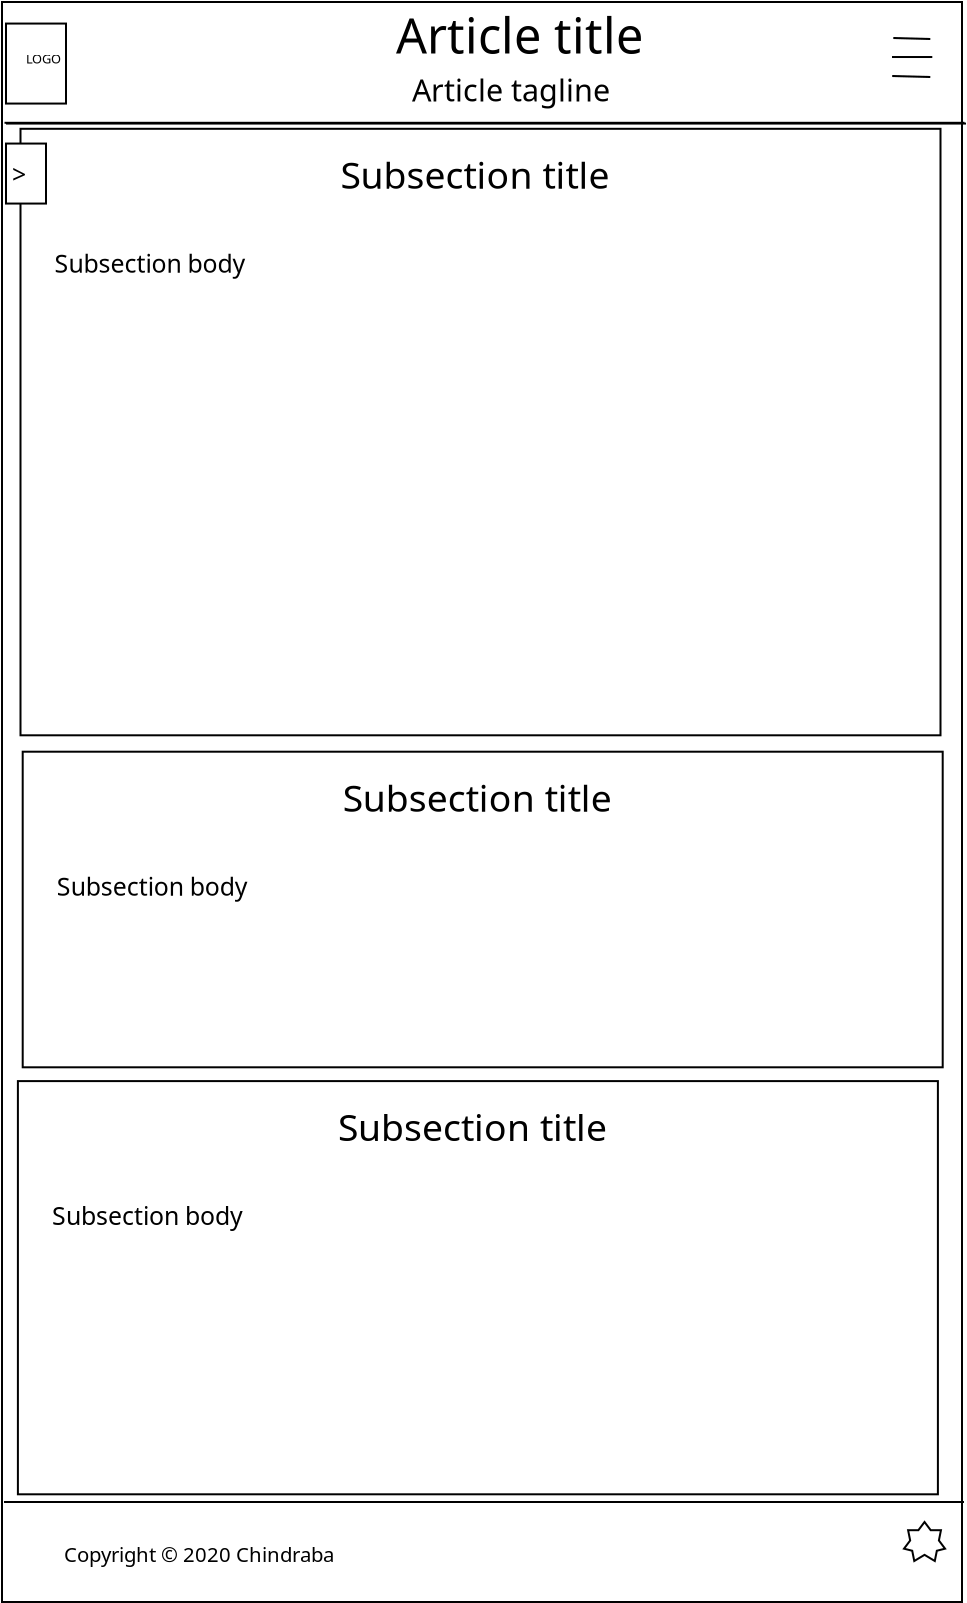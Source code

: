 <?xml version="1.0" encoding="UTF-8"?>
<dia:diagram xmlns:dia="http://www.lysator.liu.se/~alla/dia/">
  <dia:layer name="Background" visible="true" active="true">
    <dia:object type="Standard - Box" version="0" id="O0">
      <dia:attribute name="obj_pos">
        <dia:point val="-0.125,-0.04"/>
      </dia:attribute>
      <dia:attribute name="obj_bb">
        <dia:rectangle val="-0.175,-0.09;47.925,80.01"/>
      </dia:attribute>
      <dia:attribute name="elem_corner">
        <dia:point val="-0.125,-0.04"/>
      </dia:attribute>
      <dia:attribute name="elem_width">
        <dia:real val="48"/>
      </dia:attribute>
      <dia:attribute name="elem_height">
        <dia:real val="80"/>
      </dia:attribute>
      <dia:attribute name="show_background">
        <dia:boolean val="true"/>
      </dia:attribute>
    </dia:object>
    <dia:object type="Standard - Line" version="0" id="O1">
      <dia:attribute name="obj_pos">
        <dia:point val="0,6"/>
      </dia:attribute>
      <dia:attribute name="obj_bb">
        <dia:rectangle val="-0.05,5.95;48.05,6.05"/>
      </dia:attribute>
      <dia:attribute name="conn_endpoints">
        <dia:point val="0,6"/>
        <dia:point val="48,6"/>
      </dia:attribute>
      <dia:attribute name="numcp">
        <dia:int val="1"/>
      </dia:attribute>
    </dia:object>
    <dia:object type="Standard - Line" version="0" id="O2">
      <dia:attribute name="obj_pos">
        <dia:point val="0.8,11.3"/>
      </dia:attribute>
      <dia:attribute name="obj_bb">
        <dia:rectangle val="0.75,11.25;46.85,11.35"/>
      </dia:attribute>
      <dia:attribute name="conn_endpoints">
        <dia:point val="0.8,11.3"/>
        <dia:point val="46.8,11.3"/>
      </dia:attribute>
      <dia:attribute name="numcp">
        <dia:int val="1"/>
      </dia:attribute>
    </dia:object>
    <dia:group>
      <dia:object type="Standard - Line" version="0" id="O3">
        <dia:attribute name="obj_pos">
          <dia:point val="-0.025,74.96"/>
        </dia:attribute>
        <dia:attribute name="obj_bb">
          <dia:rectangle val="-0.075,74.91;48.025,75.01"/>
        </dia:attribute>
        <dia:attribute name="conn_endpoints">
          <dia:point val="-0.025,74.96"/>
          <dia:point val="47.975,74.96"/>
        </dia:attribute>
        <dia:attribute name="numcp">
          <dia:int val="1"/>
        </dia:attribute>
      </dia:object>
      <dia:object type="Geometric - Seven Point Star" version="1" id="O4">
        <dia:attribute name="obj_pos">
          <dia:point val="44.975,75.96"/>
        </dia:attribute>
        <dia:attribute name="obj_bb">
          <dia:rectangle val="44.89,75.877;47.113,77.989"/>
        </dia:attribute>
        <dia:attribute name="meta">
          <dia:composite type="dict"/>
        </dia:attribute>
        <dia:attribute name="elem_corner">
          <dia:point val="44.975,75.96"/>
        </dia:attribute>
        <dia:attribute name="elem_width">
          <dia:real val="2.053"/>
        </dia:attribute>
        <dia:attribute name="elem_height">
          <dia:real val="1.95"/>
        </dia:attribute>
        <dia:attribute name="line_width">
          <dia:real val="0.1"/>
        </dia:attribute>
        <dia:attribute name="line_colour">
          <dia:color val="#000000"/>
        </dia:attribute>
        <dia:attribute name="fill_colour">
          <dia:color val="#ffffff"/>
        </dia:attribute>
        <dia:attribute name="show_background">
          <dia:boolean val="true"/>
        </dia:attribute>
        <dia:attribute name="line_style">
          <dia:enum val="0"/>
          <dia:real val="1"/>
        </dia:attribute>
        <dia:attribute name="flip_horizontal">
          <dia:boolean val="false"/>
        </dia:attribute>
        <dia:attribute name="flip_vertical">
          <dia:boolean val="false"/>
        </dia:attribute>
        <dia:attribute name="subscale">
          <dia:real val="0.0"/>
        </dia:attribute>
      </dia:object>
      <dia:object type="Standard - Text" version="1" id="O5">
        <dia:attribute name="obj_pos">
          <dia:point val="2.975,77.96"/>
        </dia:attribute>
        <dia:attribute name="obj_bb">
          <dia:rectangle val="2.975,77.017;15.755,78.208"/>
        </dia:attribute>
        <dia:attribute name="text">
          <dia:composite type="text">
            <dia:attribute name="string">
              <dia:string>#Copyright © 2020 Chindraba#</dia:string>
            </dia:attribute>
            <dia:attribute name="font">
              <dia:font family="sans" style="0" name="Helvetica"/>
            </dia:attribute>
            <dia:attribute name="height">
              <dia:real val="1.27"/>
            </dia:attribute>
            <dia:attribute name="pos">
              <dia:point val="2.975,77.96"/>
            </dia:attribute>
            <dia:attribute name="color">
              <dia:color val="#000000"/>
            </dia:attribute>
            <dia:attribute name="alignment">
              <dia:enum val="0"/>
            </dia:attribute>
          </dia:composite>
        </dia:attribute>
        <dia:attribute name="valign">
          <dia:enum val="3"/>
        </dia:attribute>
      </dia:object>
    </dia:group>
    <dia:group>
      <dia:object type="Standard - Line" version="0" id="O6">
        <dia:attribute name="obj_pos">
          <dia:point val="44.44,1.761"/>
        </dia:attribute>
        <dia:attribute name="obj_bb">
          <dia:rectangle val="44.389,1.71;46.341,1.863"/>
        </dia:attribute>
        <dia:attribute name="conn_endpoints">
          <dia:point val="44.44,1.761"/>
          <dia:point val="46.29,1.811"/>
        </dia:attribute>
        <dia:attribute name="numcp">
          <dia:int val="1"/>
        </dia:attribute>
      </dia:object>
      <dia:object type="Standard - Line" version="0" id="O7">
        <dia:attribute name="obj_pos">
          <dia:point val="44.375,2.711"/>
        </dia:attribute>
        <dia:attribute name="obj_bb">
          <dia:rectangle val="44.325,2.661;46.44,2.761"/>
        </dia:attribute>
        <dia:attribute name="conn_endpoints">
          <dia:point val="44.375,2.711"/>
          <dia:point val="46.39,2.711"/>
        </dia:attribute>
        <dia:attribute name="numcp">
          <dia:int val="1"/>
        </dia:attribute>
      </dia:object>
      <dia:object type="Standard - Line" version="0" id="O8">
        <dia:attribute name="obj_pos">
          <dia:point val="44.385,3.661"/>
        </dia:attribute>
        <dia:attribute name="obj_bb">
          <dia:rectangle val="44.334,3.61;46.341,3.763"/>
        </dia:attribute>
        <dia:attribute name="conn_endpoints">
          <dia:point val="44.385,3.661"/>
          <dia:point val="46.29,3.711"/>
        </dia:attribute>
        <dia:attribute name="numcp">
          <dia:int val="1"/>
        </dia:attribute>
      </dia:object>
    </dia:group>
    <dia:object type="Standard - Line" version="0" id="O9">
      <dia:attribute name="obj_pos">
        <dia:point val="0.075,6.038"/>
      </dia:attribute>
      <dia:attribute name="obj_bb">
        <dia:rectangle val="0.025,5.988;48.125,6.088"/>
      </dia:attribute>
      <dia:attribute name="conn_endpoints">
        <dia:point val="0.075,6.038"/>
        <dia:point val="48.075,6.038"/>
      </dia:attribute>
      <dia:attribute name="numcp">
        <dia:int val="1"/>
      </dia:attribute>
    </dia:object>
    <dia:group>
      <dia:object type="Standard - Box" version="0" id="O10">
        <dia:attribute name="obj_pos">
          <dia:point val="0.8,6.3"/>
        </dia:attribute>
        <dia:attribute name="obj_bb">
          <dia:rectangle val="0.75,6.25;46.85,36.675"/>
        </dia:attribute>
        <dia:attribute name="elem_corner">
          <dia:point val="0.8,6.3"/>
        </dia:attribute>
        <dia:attribute name="elem_width">
          <dia:real val="46"/>
        </dia:attribute>
        <dia:attribute name="elem_height">
          <dia:real val="30.325"/>
        </dia:attribute>
        <dia:attribute name="show_background">
          <dia:boolean val="true"/>
        </dia:attribute>
      </dia:object>
      <dia:object type="Standard - Text" version="1" id="O11">
        <dia:attribute name="obj_pos">
          <dia:point val="16.8,9.3"/>
        </dia:attribute>
        <dia:attribute name="obj_bb">
          <dia:rectangle val="16.8,7.517;29.685,9.864"/>
        </dia:attribute>
        <dia:attribute name="text">
          <dia:composite type="text">
            <dia:attribute name="string">
              <dia:string>#Subsection title#</dia:string>
            </dia:attribute>
            <dia:attribute name="font">
              <dia:font family="sans" style="0" name="Helvetica"/>
            </dia:attribute>
            <dia:attribute name="height">
              <dia:real val="2.328"/>
            </dia:attribute>
            <dia:attribute name="pos">
              <dia:point val="16.8,9.3"/>
            </dia:attribute>
            <dia:attribute name="color">
              <dia:color val="#000000"/>
            </dia:attribute>
            <dia:attribute name="alignment">
              <dia:enum val="0"/>
            </dia:attribute>
          </dia:composite>
        </dia:attribute>
        <dia:attribute name="valign">
          <dia:enum val="3"/>
        </dia:attribute>
      </dia:object>
      <dia:object type="Standard - Text" version="1" id="O12">
        <dia:attribute name="obj_pos">
          <dia:point val="2.5,13.5"/>
        </dia:attribute>
        <dia:attribute name="obj_bb">
          <dia:rectangle val="2.5,12.348;11.668,13.803"/>
        </dia:attribute>
        <dia:attribute name="text">
          <dia:composite type="text">
            <dia:attribute name="string">
              <dia:string>#Subsection body#</dia:string>
            </dia:attribute>
            <dia:attribute name="font">
              <dia:font family="sans" style="0" name="Helvetica"/>
            </dia:attribute>
            <dia:attribute name="height">
              <dia:real val="1.552"/>
            </dia:attribute>
            <dia:attribute name="pos">
              <dia:point val="2.5,13.5"/>
            </dia:attribute>
            <dia:attribute name="color">
              <dia:color val="#000000"/>
            </dia:attribute>
            <dia:attribute name="alignment">
              <dia:enum val="0"/>
            </dia:attribute>
          </dia:composite>
        </dia:attribute>
        <dia:attribute name="valign">
          <dia:enum val="3"/>
        </dia:attribute>
      </dia:object>
    </dia:group>
    <dia:group>
      <dia:object type="Standard - Box" version="0" id="O13">
        <dia:attribute name="obj_pos">
          <dia:point val="0.075,1.038"/>
        </dia:attribute>
        <dia:attribute name="obj_bb">
          <dia:rectangle val="0.025,0.988;3.125,5.088"/>
        </dia:attribute>
        <dia:attribute name="elem_corner">
          <dia:point val="0.075,1.038"/>
        </dia:attribute>
        <dia:attribute name="elem_width">
          <dia:real val="3"/>
        </dia:attribute>
        <dia:attribute name="elem_height">
          <dia:real val="4"/>
        </dia:attribute>
        <dia:attribute name="show_background">
          <dia:boolean val="true"/>
        </dia:attribute>
      </dia:object>
      <dia:object type="Standard - Text" version="1" id="O14">
        <dia:attribute name="obj_pos">
          <dia:point val="1.075,3.038"/>
        </dia:attribute>
        <dia:attribute name="obj_bb">
          <dia:rectangle val="1.075,2.444;2.715,3.194"/>
        </dia:attribute>
        <dia:attribute name="text">
          <dia:composite type="text">
            <dia:attribute name="string">
              <dia:string>#LOGO#</dia:string>
            </dia:attribute>
            <dia:attribute name="font">
              <dia:font family="sans" style="0" name="Helvetica"/>
            </dia:attribute>
            <dia:attribute name="height">
              <dia:real val="0.8"/>
            </dia:attribute>
            <dia:attribute name="pos">
              <dia:point val="1.075,3.038"/>
            </dia:attribute>
            <dia:attribute name="color">
              <dia:color val="#000000"/>
            </dia:attribute>
            <dia:attribute name="alignment">
              <dia:enum val="0"/>
            </dia:attribute>
          </dia:composite>
        </dia:attribute>
        <dia:attribute name="valign">
          <dia:enum val="3"/>
        </dia:attribute>
      </dia:object>
    </dia:group>
    <dia:group>
      <dia:object type="Standard - Text" version="1" id="O15">
        <dia:attribute name="obj_pos">
          <dia:point val="19.575,2.538"/>
        </dia:attribute>
        <dia:attribute name="obj_bb">
          <dia:rectangle val="19.575,0.215;31.304,3.273"/>
        </dia:attribute>
        <dia:attribute name="text">
          <dia:composite type="text">
            <dia:attribute name="string">
              <dia:string>#Article title#</dia:string>
            </dia:attribute>
            <dia:attribute name="font">
              <dia:font family="sans" style="0" name="Helvetica"/>
            </dia:attribute>
            <dia:attribute name="height">
              <dia:real val="3.034"/>
            </dia:attribute>
            <dia:attribute name="pos">
              <dia:point val="19.575,2.538"/>
            </dia:attribute>
            <dia:attribute name="color">
              <dia:color val="#000000"/>
            </dia:attribute>
            <dia:attribute name="alignment">
              <dia:enum val="0"/>
            </dia:attribute>
          </dia:composite>
        </dia:attribute>
        <dia:attribute name="valign">
          <dia:enum val="3"/>
        </dia:attribute>
      </dia:object>
      <dia:object type="Standard - Text" version="1" id="O16">
        <dia:attribute name="obj_pos">
          <dia:point val="20.375,4.938"/>
        </dia:attribute>
        <dia:attribute name="obj_bb">
          <dia:rectangle val="20.375,3.48;29.76,5.399"/>
        </dia:attribute>
        <dia:attribute name="text">
          <dia:composite type="text">
            <dia:attribute name="string">
              <dia:string>#Article tagline#</dia:string>
            </dia:attribute>
            <dia:attribute name="font">
              <dia:font family="sans" style="0" name="Helvetica"/>
            </dia:attribute>
            <dia:attribute name="height">
              <dia:real val="1.905"/>
            </dia:attribute>
            <dia:attribute name="pos">
              <dia:point val="20.375,4.938"/>
            </dia:attribute>
            <dia:attribute name="color">
              <dia:color val="#000000"/>
            </dia:attribute>
            <dia:attribute name="alignment">
              <dia:enum val="0"/>
            </dia:attribute>
          </dia:composite>
        </dia:attribute>
        <dia:attribute name="valign">
          <dia:enum val="3"/>
        </dia:attribute>
      </dia:object>
    </dia:group>
    <dia:group>
      <dia:object type="Standard - Box" version="0" id="O17">
        <dia:attribute name="obj_pos">
          <dia:point val="0.075,7.038"/>
        </dia:attribute>
        <dia:attribute name="obj_bb">
          <dia:rectangle val="0.025,6.988;2.125,10.088"/>
        </dia:attribute>
        <dia:attribute name="elem_corner">
          <dia:point val="0.075,7.038"/>
        </dia:attribute>
        <dia:attribute name="elem_width">
          <dia:real val="2"/>
        </dia:attribute>
        <dia:attribute name="elem_height">
          <dia:real val="3"/>
        </dia:attribute>
        <dia:attribute name="show_background">
          <dia:boolean val="true"/>
        </dia:attribute>
      </dia:object>
      <dia:object type="Standard - Text" version="1" id="O18">
        <dia:attribute name="obj_pos">
          <dia:point val="0.075,9.038"/>
        </dia:attribute>
        <dia:attribute name="obj_bb">
          <dia:rectangle val="0.075,7.886;1.032,9.341"/>
        </dia:attribute>
        <dia:attribute name="text">
          <dia:composite type="text">
            <dia:attribute name="string">
              <dia:string># &gt;#</dia:string>
            </dia:attribute>
            <dia:attribute name="font">
              <dia:font family="sans" style="0" name="Helvetica"/>
            </dia:attribute>
            <dia:attribute name="height">
              <dia:real val="1.552"/>
            </dia:attribute>
            <dia:attribute name="pos">
              <dia:point val="0.075,9.038"/>
            </dia:attribute>
            <dia:attribute name="color">
              <dia:color val="#000000"/>
            </dia:attribute>
            <dia:attribute name="alignment">
              <dia:enum val="0"/>
            </dia:attribute>
          </dia:composite>
        </dia:attribute>
        <dia:attribute name="valign">
          <dia:enum val="3"/>
        </dia:attribute>
      </dia:object>
    </dia:group>
    <dia:object type="Standard - Box" version="0" id="O19">
      <dia:attribute name="obj_pos">
        <dia:point val="0.91,37.445"/>
      </dia:attribute>
      <dia:attribute name="obj_bb">
        <dia:rectangle val="0.86,37.395;46.96,53.275"/>
      </dia:attribute>
      <dia:attribute name="elem_corner">
        <dia:point val="0.91,37.445"/>
      </dia:attribute>
      <dia:attribute name="elem_width">
        <dia:real val="46"/>
      </dia:attribute>
      <dia:attribute name="elem_height">
        <dia:real val="15.78"/>
      </dia:attribute>
      <dia:attribute name="show_background">
        <dia:boolean val="true"/>
      </dia:attribute>
    </dia:object>
    <dia:object type="Standard - Text" version="1" id="O20">
      <dia:attribute name="obj_pos">
        <dia:point val="16.91,40.445"/>
      </dia:attribute>
      <dia:attribute name="obj_bb">
        <dia:rectangle val="16.91,38.717;29.74,40.9"/>
      </dia:attribute>
      <dia:attribute name="text">
        <dia:composite type="text">
          <dia:attribute name="string">
            <dia:string>#Subsection title#</dia:string>
          </dia:attribute>
          <dia:attribute name="font">
            <dia:font family="sans" style="0" name="Helvetica"/>
          </dia:attribute>
          <dia:attribute name="height">
            <dia:real val="2.328"/>
          </dia:attribute>
          <dia:attribute name="pos">
            <dia:point val="16.91,40.445"/>
          </dia:attribute>
          <dia:attribute name="color">
            <dia:color val="#000000"/>
          </dia:attribute>
          <dia:attribute name="alignment">
            <dia:enum val="0"/>
          </dia:attribute>
        </dia:composite>
      </dia:attribute>
      <dia:attribute name="valign">
        <dia:enum val="3"/>
      </dia:attribute>
    </dia:object>
    <dia:object type="Standard - Text" version="1" id="O21">
      <dia:attribute name="obj_pos">
        <dia:point val="2.61,44.645"/>
      </dia:attribute>
      <dia:attribute name="obj_bb">
        <dia:rectangle val="2.61,43.493;11.777,44.948"/>
      </dia:attribute>
      <dia:attribute name="text">
        <dia:composite type="text">
          <dia:attribute name="string">
            <dia:string>#Subsection body#</dia:string>
          </dia:attribute>
          <dia:attribute name="font">
            <dia:font family="sans" style="0" name="Helvetica"/>
          </dia:attribute>
          <dia:attribute name="height">
            <dia:real val="1.552"/>
          </dia:attribute>
          <dia:attribute name="pos">
            <dia:point val="2.61,44.645"/>
          </dia:attribute>
          <dia:attribute name="color">
            <dia:color val="#000000"/>
          </dia:attribute>
          <dia:attribute name="alignment">
            <dia:enum val="0"/>
          </dia:attribute>
        </dia:composite>
      </dia:attribute>
      <dia:attribute name="valign">
        <dia:enum val="3"/>
      </dia:attribute>
    </dia:object>
    <dia:object type="Standard - Box" version="0" id="O22">
      <dia:attribute name="obj_pos">
        <dia:point val="0.67,53.915"/>
      </dia:attribute>
      <dia:attribute name="obj_bb">
        <dia:rectangle val="0.62,53.865;46.72,74.625"/>
      </dia:attribute>
      <dia:attribute name="elem_corner">
        <dia:point val="0.67,53.915"/>
      </dia:attribute>
      <dia:attribute name="elem_width">
        <dia:real val="46"/>
      </dia:attribute>
      <dia:attribute name="elem_height">
        <dia:real val="20.66"/>
      </dia:attribute>
      <dia:attribute name="show_background">
        <dia:boolean val="true"/>
      </dia:attribute>
    </dia:object>
    <dia:object type="Standard - Text" version="1" id="O23">
      <dia:attribute name="obj_pos">
        <dia:point val="16.67,56.915"/>
      </dia:attribute>
      <dia:attribute name="obj_bb">
        <dia:rectangle val="16.67,55.187;29.5,57.37"/>
      </dia:attribute>
      <dia:attribute name="text">
        <dia:composite type="text">
          <dia:attribute name="string">
            <dia:string>#Subsection title#</dia:string>
          </dia:attribute>
          <dia:attribute name="font">
            <dia:font family="sans" style="0" name="Helvetica"/>
          </dia:attribute>
          <dia:attribute name="height">
            <dia:real val="2.328"/>
          </dia:attribute>
          <dia:attribute name="pos">
            <dia:point val="16.67,56.915"/>
          </dia:attribute>
          <dia:attribute name="color">
            <dia:color val="#000000"/>
          </dia:attribute>
          <dia:attribute name="alignment">
            <dia:enum val="0"/>
          </dia:attribute>
        </dia:composite>
      </dia:attribute>
      <dia:attribute name="valign">
        <dia:enum val="3"/>
      </dia:attribute>
    </dia:object>
    <dia:object type="Standard - Text" version="1" id="O24">
      <dia:attribute name="obj_pos">
        <dia:point val="2.37,61.115"/>
      </dia:attribute>
      <dia:attribute name="obj_bb">
        <dia:rectangle val="2.37,59.963;11.537,61.418"/>
      </dia:attribute>
      <dia:attribute name="text">
        <dia:composite type="text">
          <dia:attribute name="string">
            <dia:string>#Subsection body#</dia:string>
          </dia:attribute>
          <dia:attribute name="font">
            <dia:font family="sans" style="0" name="Helvetica"/>
          </dia:attribute>
          <dia:attribute name="height">
            <dia:real val="1.552"/>
          </dia:attribute>
          <dia:attribute name="pos">
            <dia:point val="2.37,61.115"/>
          </dia:attribute>
          <dia:attribute name="color">
            <dia:color val="#000000"/>
          </dia:attribute>
          <dia:attribute name="alignment">
            <dia:enum val="0"/>
          </dia:attribute>
        </dia:composite>
      </dia:attribute>
      <dia:attribute name="valign">
        <dia:enum val="3"/>
      </dia:attribute>
    </dia:object>
  </dia:layer>
</dia:diagram>
